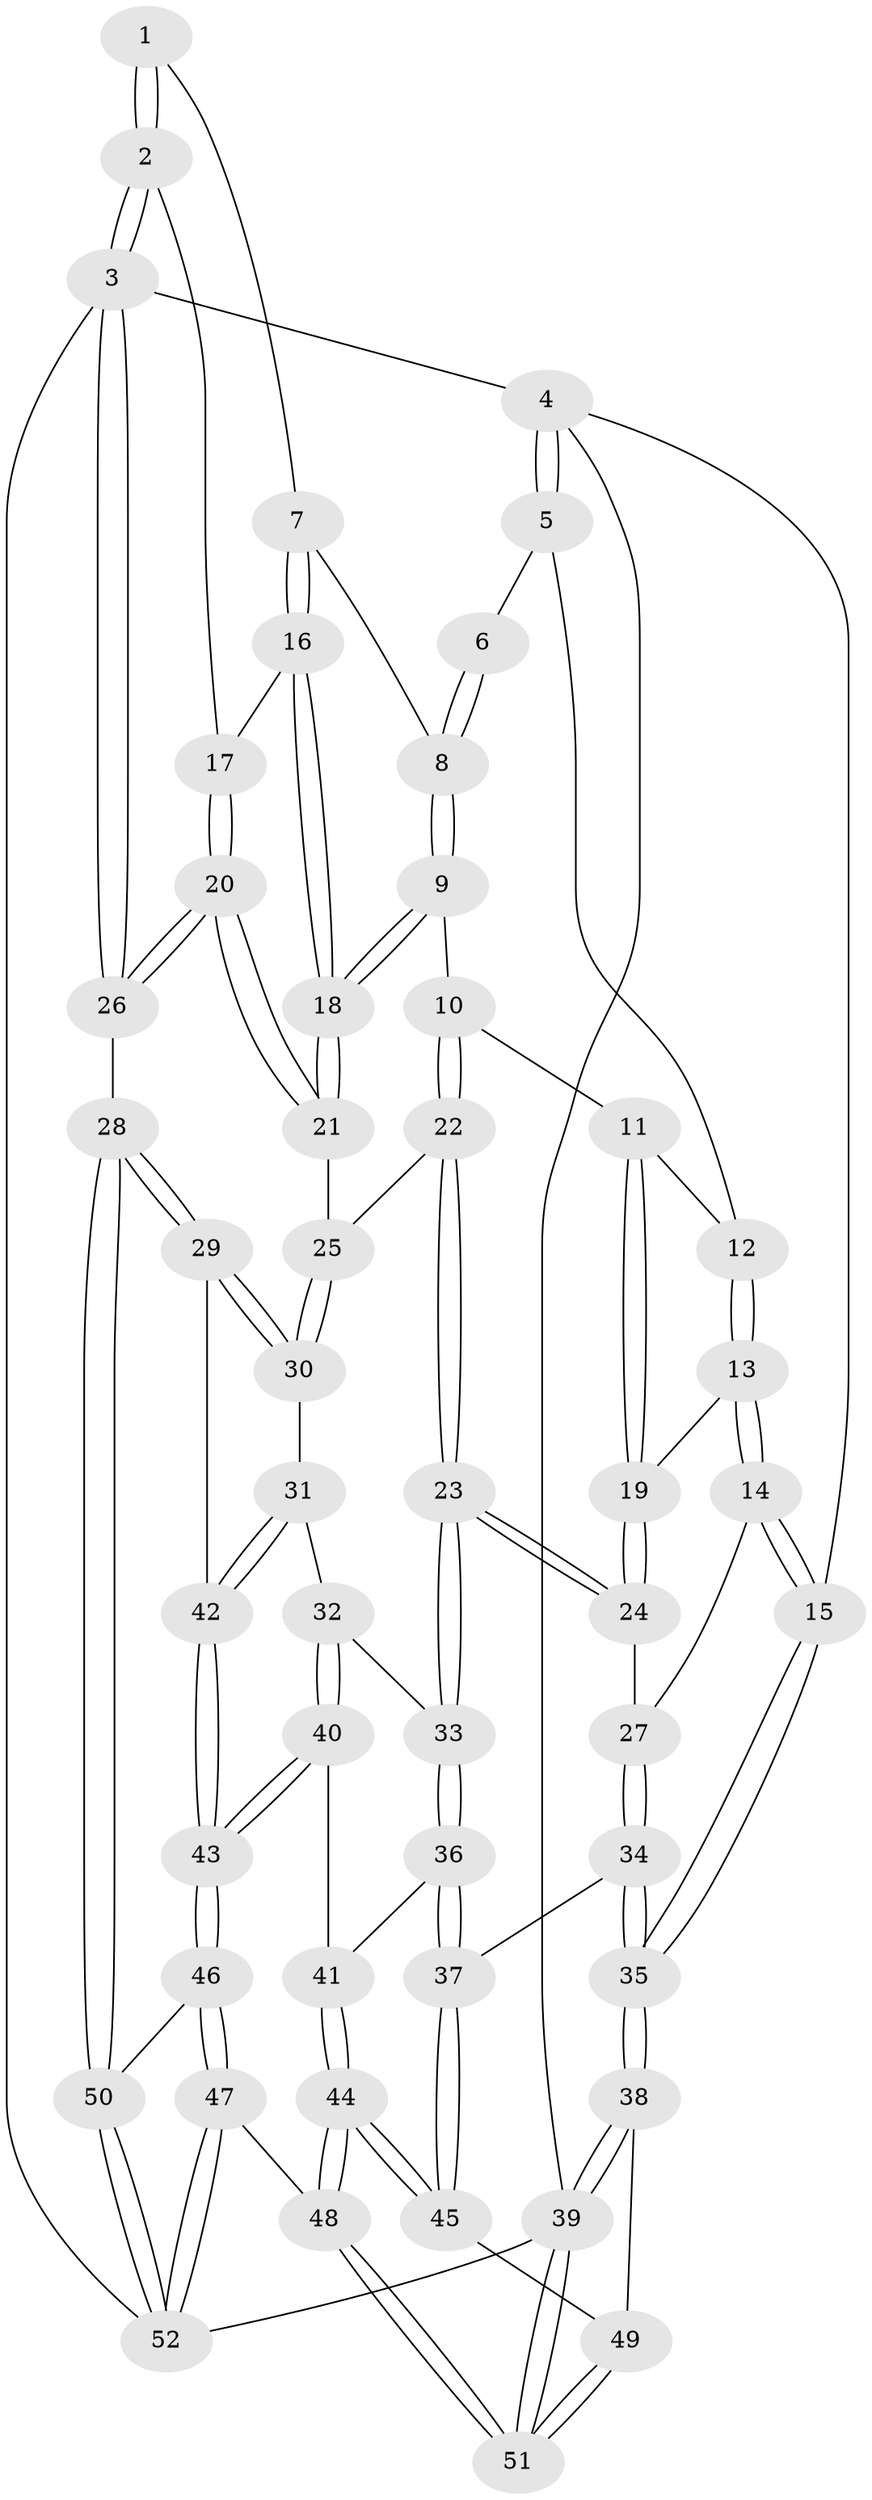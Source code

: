 // coarse degree distribution, {4: 0.2857142857142857, 3: 0.19047619047619047, 2: 0.3333333333333333, 5: 0.19047619047619047}
// Generated by graph-tools (version 1.1) at 2025/54/03/04/25 22:54:43]
// undirected, 52 vertices, 127 edges
graph export_dot {
  node [color=gray90,style=filled];
  1 [pos="+0.637799249201794+0"];
  2 [pos="+1+0"];
  3 [pos="+1+0"];
  4 [pos="+0+0"];
  5 [pos="+0.13774086509823033+0"];
  6 [pos="+0.5841295248920538+0"];
  7 [pos="+0.7557238491163393+0.13991980196091575"];
  8 [pos="+0.4945784477048675+0.11121927909884358"];
  9 [pos="+0.4887775371572251+0.12027590408560214"];
  10 [pos="+0.41070539770308545+0.17949919066746103"];
  11 [pos="+0.26988938652808214+0.11862526526711331"];
  12 [pos="+0.2172209382283963+0.05633903583370715"];
  13 [pos="+0+0.2863805602802582"];
  14 [pos="+0+0.29107080455829243"];
  15 [pos="+0+0.29917695473944333"];
  16 [pos="+0.7773726038863115+0.1658032705507107"];
  17 [pos="+0.8135105271744406+0.16852029801369817"];
  18 [pos="+0.6792679003294206+0.2788983212982721"];
  19 [pos="+0.16619069681420778+0.30284126311761983"];
  20 [pos="+1+0.37529885824902876"];
  21 [pos="+0.6607413067363822+0.3678096022124677"];
  22 [pos="+0.4219650460008256+0.39814518587599335"];
  23 [pos="+0.3611055219967735+0.46580308118997216"];
  24 [pos="+0.30771686797937015+0.45738788405233616"];
  25 [pos="+0.6321893515985556+0.40263908123785563"];
  26 [pos="+1+0.40141392007339344"];
  27 [pos="+0.20174056779927535+0.49487556108703457"];
  28 [pos="+1+0.6690728816333527"];
  29 [pos="+0.7521713896221764+0.5950429307854972"];
  30 [pos="+0.6954136411611727+0.5343327494686763"];
  31 [pos="+0.4971722558480747+0.6132483320475803"];
  32 [pos="+0.3873658594863021+0.5099173346645842"];
  33 [pos="+0.3615455862052326+0.4679257405385533"];
  34 [pos="+0+0.6628436247841614"];
  35 [pos="+0+0.6465492513622745"];
  36 [pos="+0.2510369367699124+0.695680080611787"];
  37 [pos="+0.11749102832904953+0.7368508349801115"];
  38 [pos="+0+0.7291127150377864"];
  39 [pos="+0+1"];
  40 [pos="+0.38486446421827686+0.7645484265341674"];
  41 [pos="+0.3562534657602617+0.7775848105811418"];
  42 [pos="+0.5581783758839418+0.7654385360178193"];
  43 [pos="+0.5547307378515209+0.7793482909397745"];
  44 [pos="+0.27503870654296597+0.9638141639222393"];
  45 [pos="+0.16856675456036918+0.8626839085420667"];
  46 [pos="+0.5875400594778347+0.8723190225578149"];
  47 [pos="+0.5319840118172616+1"];
  48 [pos="+0.3331017558556261+1"];
  49 [pos="+0.07847710376500523+0.909988717852982"];
  50 [pos="+1+0.7481577411982667"];
  51 [pos="+0+1"];
  52 [pos="+1+1"];
  1 -- 2;
  1 -- 2;
  1 -- 7;
  2 -- 3;
  2 -- 3;
  2 -- 17;
  3 -- 4;
  3 -- 26;
  3 -- 26;
  3 -- 52;
  4 -- 5;
  4 -- 5;
  4 -- 15;
  4 -- 39;
  5 -- 6;
  5 -- 12;
  6 -- 8;
  6 -- 8;
  7 -- 8;
  7 -- 16;
  7 -- 16;
  8 -- 9;
  8 -- 9;
  9 -- 10;
  9 -- 18;
  9 -- 18;
  10 -- 11;
  10 -- 22;
  10 -- 22;
  11 -- 12;
  11 -- 19;
  11 -- 19;
  12 -- 13;
  12 -- 13;
  13 -- 14;
  13 -- 14;
  13 -- 19;
  14 -- 15;
  14 -- 15;
  14 -- 27;
  15 -- 35;
  15 -- 35;
  16 -- 17;
  16 -- 18;
  16 -- 18;
  17 -- 20;
  17 -- 20;
  18 -- 21;
  18 -- 21;
  19 -- 24;
  19 -- 24;
  20 -- 21;
  20 -- 21;
  20 -- 26;
  20 -- 26;
  21 -- 25;
  22 -- 23;
  22 -- 23;
  22 -- 25;
  23 -- 24;
  23 -- 24;
  23 -- 33;
  23 -- 33;
  24 -- 27;
  25 -- 30;
  25 -- 30;
  26 -- 28;
  27 -- 34;
  27 -- 34;
  28 -- 29;
  28 -- 29;
  28 -- 50;
  28 -- 50;
  29 -- 30;
  29 -- 30;
  29 -- 42;
  30 -- 31;
  31 -- 32;
  31 -- 42;
  31 -- 42;
  32 -- 33;
  32 -- 40;
  32 -- 40;
  33 -- 36;
  33 -- 36;
  34 -- 35;
  34 -- 35;
  34 -- 37;
  35 -- 38;
  35 -- 38;
  36 -- 37;
  36 -- 37;
  36 -- 41;
  37 -- 45;
  37 -- 45;
  38 -- 39;
  38 -- 39;
  38 -- 49;
  39 -- 51;
  39 -- 51;
  39 -- 52;
  40 -- 41;
  40 -- 43;
  40 -- 43;
  41 -- 44;
  41 -- 44;
  42 -- 43;
  42 -- 43;
  43 -- 46;
  43 -- 46;
  44 -- 45;
  44 -- 45;
  44 -- 48;
  44 -- 48;
  45 -- 49;
  46 -- 47;
  46 -- 47;
  46 -- 50;
  47 -- 48;
  47 -- 52;
  47 -- 52;
  48 -- 51;
  48 -- 51;
  49 -- 51;
  49 -- 51;
  50 -- 52;
  50 -- 52;
}
